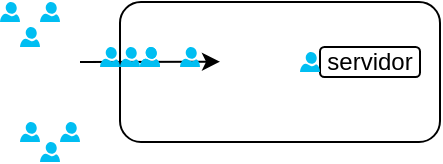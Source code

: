 <mxfile version="21.1.2" type="github">
  <diagram name="Página-1" id="qFgTMPvM59LVLmVezNB7">
    <mxGraphModel dx="373" dy="161" grid="1" gridSize="10" guides="1" tooltips="1" connect="1" arrows="1" fold="1" page="1" pageScale="1" pageWidth="827" pageHeight="1169" math="0" shadow="0">
      <root>
        <mxCell id="0" />
        <mxCell id="1" parent="0" />
        <mxCell id="eMvXWnumRf7xoEcsRl7s-1" value="" style="rounded=1;whiteSpace=wrap;html=1;" vertex="1" parent="1">
          <mxGeometry x="120" y="200" width="160" height="70" as="geometry" />
        </mxCell>
        <mxCell id="eMvXWnumRf7xoEcsRl7s-3" value="" style="endArrow=classic;html=1;rounded=0;" edge="1" parent="1">
          <mxGeometry width="50" height="50" relative="1" as="geometry">
            <mxPoint x="100" y="230" as="sourcePoint" />
            <mxPoint x="170" y="229.83" as="targetPoint" />
          </mxGeometry>
        </mxCell>
        <mxCell id="eMvXWnumRf7xoEcsRl7s-6" value="servidor" style="rounded=1;whiteSpace=wrap;html=1;" vertex="1" parent="1">
          <mxGeometry x="220" y="222.5" width="50" height="15" as="geometry" />
        </mxCell>
        <mxCell id="eMvXWnumRf7xoEcsRl7s-19" value="" style="verticalLabelPosition=bottom;html=1;verticalAlign=top;align=center;strokeColor=none;fillColor=#00BEF2;shape=mxgraph.azure.user;" vertex="1" parent="1">
          <mxGeometry x="120" y="222.5" width="10" height="10" as="geometry" />
        </mxCell>
        <mxCell id="eMvXWnumRf7xoEcsRl7s-21" value="" style="verticalLabelPosition=bottom;html=1;verticalAlign=top;align=center;strokeColor=none;fillColor=#00BEF2;shape=mxgraph.azure.user;" vertex="1" parent="1">
          <mxGeometry x="110" y="222.5" width="10" height="10" as="geometry" />
        </mxCell>
        <mxCell id="eMvXWnumRf7xoEcsRl7s-24" value="" style="verticalLabelPosition=bottom;html=1;verticalAlign=top;align=center;strokeColor=none;fillColor=#00BEF2;shape=mxgraph.azure.user;" vertex="1" parent="1">
          <mxGeometry x="130" y="222.5" width="10" height="10" as="geometry" />
        </mxCell>
        <mxCell id="eMvXWnumRf7xoEcsRl7s-27" value="" style="verticalLabelPosition=bottom;html=1;verticalAlign=top;align=center;strokeColor=none;fillColor=#00BEF2;shape=mxgraph.azure.user;" vertex="1" parent="1">
          <mxGeometry x="130" y="222.5" width="10" height="10" as="geometry" />
        </mxCell>
        <mxCell id="eMvXWnumRf7xoEcsRl7s-29" value="" style="verticalLabelPosition=bottom;html=1;verticalAlign=top;align=center;strokeColor=none;fillColor=#00BEF2;shape=mxgraph.azure.user;" vertex="1" parent="1">
          <mxGeometry x="210" y="225" width="10" height="10" as="geometry" />
        </mxCell>
        <mxCell id="eMvXWnumRf7xoEcsRl7s-30" value="" style="verticalLabelPosition=bottom;html=1;verticalAlign=top;align=center;strokeColor=none;fillColor=#00BEF2;shape=mxgraph.azure.user;" vertex="1" parent="1">
          <mxGeometry x="150" y="222.5" width="10" height="10" as="geometry" />
        </mxCell>
        <mxCell id="eMvXWnumRf7xoEcsRl7s-31" value="" style="verticalLabelPosition=bottom;html=1;verticalAlign=top;align=center;strokeColor=none;fillColor=#00BEF2;shape=mxgraph.azure.user;" vertex="1" parent="1">
          <mxGeometry x="80" y="200" width="10" height="10" as="geometry" />
        </mxCell>
        <mxCell id="eMvXWnumRf7xoEcsRl7s-32" value="" style="verticalLabelPosition=bottom;html=1;verticalAlign=top;align=center;strokeColor=none;fillColor=#00BEF2;shape=mxgraph.azure.user;" vertex="1" parent="1">
          <mxGeometry x="70" y="212.5" width="10" height="10" as="geometry" />
        </mxCell>
        <mxCell id="eMvXWnumRf7xoEcsRl7s-33" value="" style="verticalLabelPosition=bottom;html=1;verticalAlign=top;align=center;strokeColor=none;fillColor=#00BEF2;shape=mxgraph.azure.user;" vertex="1" parent="1">
          <mxGeometry x="60" y="200" width="10" height="10" as="geometry" />
        </mxCell>
        <mxCell id="eMvXWnumRf7xoEcsRl7s-34" value="" style="verticalLabelPosition=bottom;html=1;verticalAlign=top;align=center;strokeColor=none;fillColor=#00BEF2;shape=mxgraph.azure.user;" vertex="1" parent="1">
          <mxGeometry x="90" y="260" width="10" height="10" as="geometry" />
        </mxCell>
        <mxCell id="eMvXWnumRf7xoEcsRl7s-35" value="" style="verticalLabelPosition=bottom;html=1;verticalAlign=top;align=center;strokeColor=none;fillColor=#00BEF2;shape=mxgraph.azure.user;" vertex="1" parent="1">
          <mxGeometry x="70" y="260" width="10" height="10" as="geometry" />
        </mxCell>
        <mxCell id="eMvXWnumRf7xoEcsRl7s-36" value="" style="verticalLabelPosition=bottom;html=1;verticalAlign=top;align=center;strokeColor=none;fillColor=#00BEF2;shape=mxgraph.azure.user;" vertex="1" parent="1">
          <mxGeometry x="80" y="270" width="10" height="10" as="geometry" />
        </mxCell>
      </root>
    </mxGraphModel>
  </diagram>
</mxfile>

